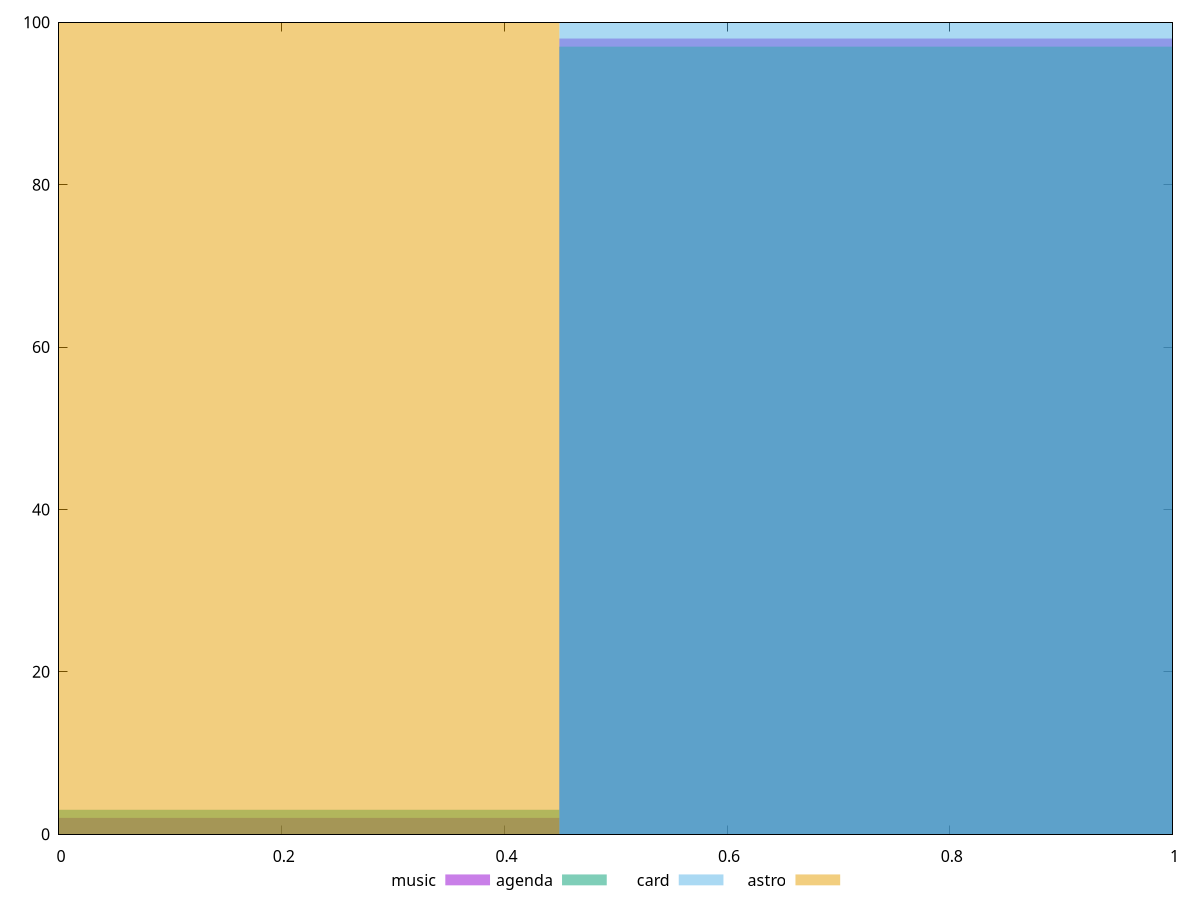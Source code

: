 reset

$music <<EOF
0.8986709646039754 98
0 2
EOF

$agenda <<EOF
0.8986709646039754 97
0 3
EOF

$card <<EOF
0.8986709646039754 100
EOF

$astro <<EOF
0 100
EOF

set key outside below
set boxwidth 0.8986709646039754
set xrange [0:1]
set yrange [0:100]
set trange [0:100]
set style fill transparent solid 0.5 noborder
set terminal svg size 640, 520 enhanced background rgb 'white'
set output "reports/report_00032_2021-02-25T10-28-15.087Z/largest-contentful-paint/comparison/histogram/all_score.svg"

plot $music title "music" with boxes, \
     $agenda title "agenda" with boxes, \
     $card title "card" with boxes, \
     $astro title "astro" with boxes

reset
